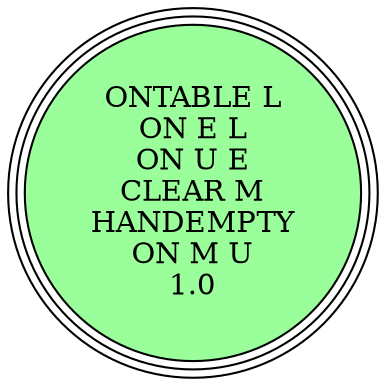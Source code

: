 digraph {
"ONTABLE L\nON E L\nON U E\nCLEAR M\nHANDEMPTY\nON M U\n1.0\n" [shape=circle, style=filled, fillcolor=palegreen1, peripheries=3];
"ONTABLE L\nON E L\nON U E\nCLEAR M\nHANDEMPTY\nON M U\n1.0\n" [shape=circle, style=filled, fillcolor=palegreen1, peripheries=3];
}

